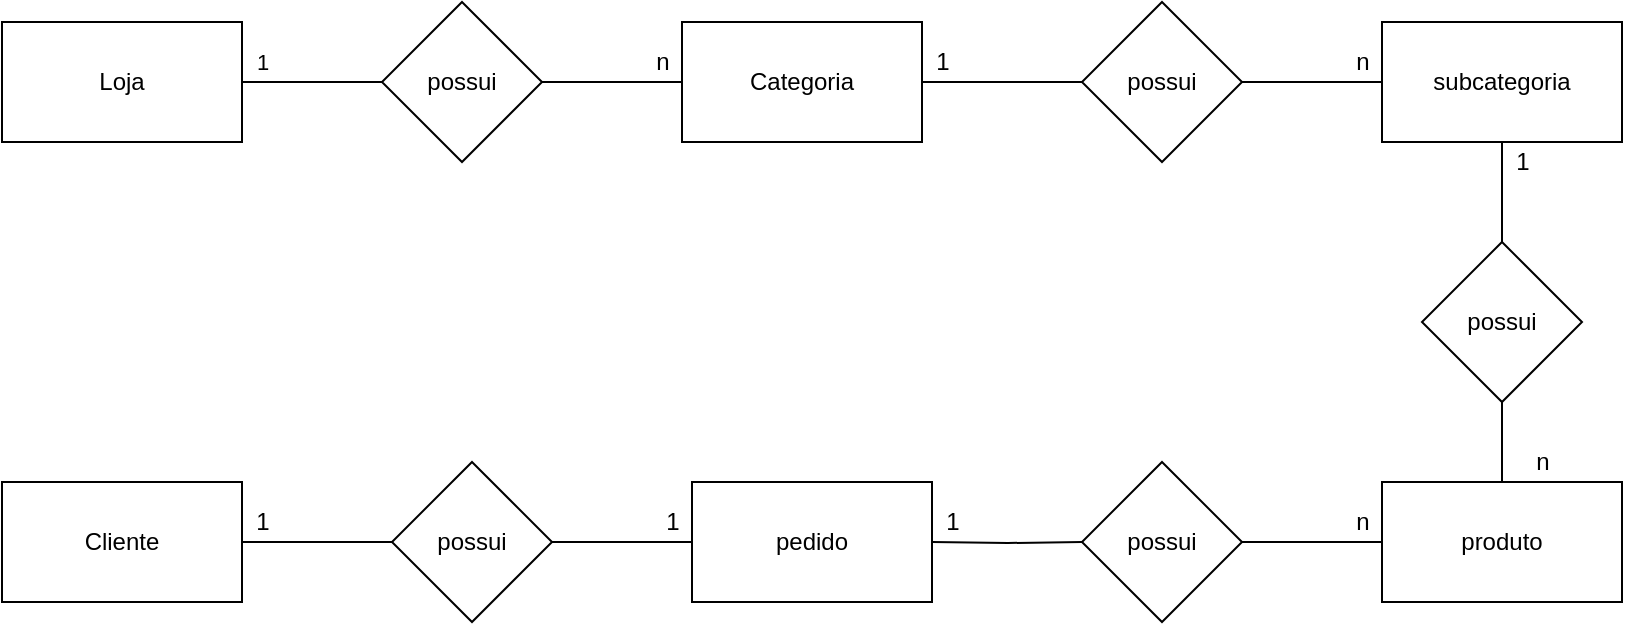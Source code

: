 <mxfile version="14.9.3" type="device"><diagram id="8yGDxLe8meVhtdLukGLc" name="Page-1"><mxGraphModel dx="1865" dy="521" grid="1" gridSize="10" guides="1" tooltips="1" connect="1" arrows="1" fold="1" page="1" pageScale="1" pageWidth="827" pageHeight="1169" math="0" shadow="0"><root><mxCell id="0"/><mxCell id="1" parent="0"/><mxCell id="DLntSs4kQNvhZLx21LB5-1" value="Loja" style="rounded=0;whiteSpace=wrap;html=1;" vertex="1" parent="1"><mxGeometry x="-800" y="210" width="120" height="60" as="geometry"/></mxCell><mxCell id="DLntSs4kQNvhZLx21LB5-4" value="" style="edgeStyle=orthogonalEdgeStyle;rounded=0;orthogonalLoop=1;jettySize=auto;html=1;endArrow=none;endFill=0;" edge="1" parent="1" source="DLntSs4kQNvhZLx21LB5-2" target="DLntSs4kQNvhZLx21LB5-3"><mxGeometry relative="1" as="geometry"/></mxCell><mxCell id="DLntSs4kQNvhZLx21LB5-5" value="" style="edgeStyle=orthogonalEdgeStyle;rounded=0;orthogonalLoop=1;jettySize=auto;html=1;endArrow=none;endFill=0;" edge="1" parent="1" source="DLntSs4kQNvhZLx21LB5-2" target="DLntSs4kQNvhZLx21LB5-1"><mxGeometry relative="1" as="geometry"/></mxCell><mxCell id="DLntSs4kQNvhZLx21LB5-6" value="1" style="edgeLabel;html=1;align=center;verticalAlign=middle;resizable=0;points=[];" vertex="1" connectable="0" parent="DLntSs4kQNvhZLx21LB5-5"><mxGeometry x="0.723" y="-2" relative="1" as="geometry"><mxPoint y="-8" as="offset"/></mxGeometry></mxCell><mxCell id="DLntSs4kQNvhZLx21LB5-2" value="possui" style="rhombus;whiteSpace=wrap;html=1;" vertex="1" parent="1"><mxGeometry x="-610" y="200" width="80" height="80" as="geometry"/></mxCell><mxCell id="DLntSs4kQNvhZLx21LB5-3" value="Categoria" style="rounded=0;whiteSpace=wrap;html=1;" vertex="1" parent="1"><mxGeometry x="-460" y="210" width="120" height="60" as="geometry"/></mxCell><mxCell id="DLntSs4kQNvhZLx21LB5-7" value="n" style="text;html=1;align=center;verticalAlign=middle;resizable=0;points=[];autosize=1;strokeColor=none;" vertex="1" parent="1"><mxGeometry x="-480" y="220" width="20" height="20" as="geometry"/></mxCell><mxCell id="DLntSs4kQNvhZLx21LB5-8" value="" style="edgeStyle=orthogonalEdgeStyle;rounded=0;orthogonalLoop=1;jettySize=auto;html=1;endArrow=none;endFill=0;" edge="1" source="DLntSs4kQNvhZLx21LB5-9" target="DLntSs4kQNvhZLx21LB5-10" parent="1"><mxGeometry relative="1" as="geometry"/></mxCell><mxCell id="DLntSs4kQNvhZLx21LB5-12" value="" style="edgeStyle=orthogonalEdgeStyle;rounded=0;orthogonalLoop=1;jettySize=auto;html=1;endArrow=none;endFill=0;" edge="1" parent="1" source="DLntSs4kQNvhZLx21LB5-9" target="DLntSs4kQNvhZLx21LB5-3"><mxGeometry relative="1" as="geometry"/></mxCell><mxCell id="DLntSs4kQNvhZLx21LB5-9" value="possui" style="rhombus;whiteSpace=wrap;html=1;" vertex="1" parent="1"><mxGeometry x="-260" y="200" width="80" height="80" as="geometry"/></mxCell><mxCell id="DLntSs4kQNvhZLx21LB5-10" value="subcategoria" style="rounded=0;whiteSpace=wrap;html=1;" vertex="1" parent="1"><mxGeometry x="-110" y="210" width="120" height="60" as="geometry"/></mxCell><mxCell id="DLntSs4kQNvhZLx21LB5-11" value="n" style="text;html=1;align=center;verticalAlign=middle;resizable=0;points=[];autosize=1;strokeColor=none;" vertex="1" parent="1"><mxGeometry x="-130" y="220" width="20" height="20" as="geometry"/></mxCell><mxCell id="DLntSs4kQNvhZLx21LB5-13" value="1" style="text;html=1;align=center;verticalAlign=middle;resizable=0;points=[];autosize=1;strokeColor=none;" vertex="1" parent="1"><mxGeometry x="-340" y="220" width="20" height="20" as="geometry"/></mxCell><mxCell id="DLntSs4kQNvhZLx21LB5-19" value="" style="edgeStyle=orthogonalEdgeStyle;rounded=0;orthogonalLoop=1;jettySize=auto;html=1;endArrow=none;endFill=0;" edge="1" parent="1" source="DLntSs4kQNvhZLx21LB5-14" target="DLntSs4kQNvhZLx21LB5-16"><mxGeometry relative="1" as="geometry"/></mxCell><mxCell id="DLntSs4kQNvhZLx21LB5-14" value="Cliente" style="rounded=0;whiteSpace=wrap;html=1;" vertex="1" parent="1"><mxGeometry x="-800" y="440" width="120" height="60" as="geometry"/></mxCell><mxCell id="DLntSs4kQNvhZLx21LB5-15" value="" style="edgeStyle=orthogonalEdgeStyle;rounded=0;orthogonalLoop=1;jettySize=auto;html=1;endArrow=none;endFill=0;" edge="1" source="DLntSs4kQNvhZLx21LB5-16" target="DLntSs4kQNvhZLx21LB5-17" parent="1"><mxGeometry relative="1" as="geometry"/></mxCell><mxCell id="DLntSs4kQNvhZLx21LB5-16" value="possui" style="rhombus;whiteSpace=wrap;html=1;" vertex="1" parent="1"><mxGeometry x="-605" y="430" width="80" height="80" as="geometry"/></mxCell><mxCell id="DLntSs4kQNvhZLx21LB5-17" value="pedido" style="rounded=0;whiteSpace=wrap;html=1;" vertex="1" parent="1"><mxGeometry x="-455" y="440" width="120" height="60" as="geometry"/></mxCell><mxCell id="DLntSs4kQNvhZLx21LB5-18" value="1" style="text;html=1;align=center;verticalAlign=middle;resizable=0;points=[];autosize=1;strokeColor=none;" vertex="1" parent="1"><mxGeometry x="-475" y="450" width="20" height="20" as="geometry"/></mxCell><mxCell id="DLntSs4kQNvhZLx21LB5-20" value="1" style="text;html=1;align=center;verticalAlign=middle;resizable=0;points=[];autosize=1;strokeColor=none;" vertex="1" parent="1"><mxGeometry x="-680" y="450" width="20" height="20" as="geometry"/></mxCell><mxCell id="DLntSs4kQNvhZLx21LB5-21" value="" style="edgeStyle=orthogonalEdgeStyle;rounded=0;orthogonalLoop=1;jettySize=auto;html=1;endArrow=none;endFill=0;" edge="1" target="DLntSs4kQNvhZLx21LB5-23" parent="1"><mxGeometry relative="1" as="geometry"><mxPoint x="-335" y="470" as="sourcePoint"/></mxGeometry></mxCell><mxCell id="DLntSs4kQNvhZLx21LB5-22" value="" style="edgeStyle=orthogonalEdgeStyle;rounded=0;orthogonalLoop=1;jettySize=auto;html=1;endArrow=none;endFill=0;" edge="1" source="DLntSs4kQNvhZLx21LB5-23" target="DLntSs4kQNvhZLx21LB5-24" parent="1"><mxGeometry relative="1" as="geometry"/></mxCell><mxCell id="DLntSs4kQNvhZLx21LB5-23" value="possui" style="rhombus;whiteSpace=wrap;html=1;" vertex="1" parent="1"><mxGeometry x="-260" y="430" width="80" height="80" as="geometry"/></mxCell><mxCell id="DLntSs4kQNvhZLx21LB5-32" value="" style="edgeStyle=orthogonalEdgeStyle;rounded=0;orthogonalLoop=1;jettySize=auto;html=1;endArrow=none;endFill=0;" edge="1" parent="1" source="DLntSs4kQNvhZLx21LB5-24" target="DLntSs4kQNvhZLx21LB5-29"><mxGeometry relative="1" as="geometry"/></mxCell><mxCell id="DLntSs4kQNvhZLx21LB5-24" value="produto" style="rounded=0;whiteSpace=wrap;html=1;" vertex="1" parent="1"><mxGeometry x="-110" y="440" width="120" height="60" as="geometry"/></mxCell><mxCell id="DLntSs4kQNvhZLx21LB5-25" value="n" style="text;html=1;align=center;verticalAlign=middle;resizable=0;points=[];autosize=1;strokeColor=none;" vertex="1" parent="1"><mxGeometry x="-130" y="450" width="20" height="20" as="geometry"/></mxCell><mxCell id="DLntSs4kQNvhZLx21LB5-26" value="1" style="text;html=1;align=center;verticalAlign=middle;resizable=0;points=[];autosize=1;strokeColor=none;" vertex="1" parent="1"><mxGeometry x="-335" y="450" width="20" height="20" as="geometry"/></mxCell><mxCell id="DLntSs4kQNvhZLx21LB5-28" value="1" style="text;html=1;align=center;verticalAlign=middle;resizable=0;points=[];autosize=1;strokeColor=none;" vertex="1" parent="1"><mxGeometry x="-50" y="270" width="20" height="20" as="geometry"/></mxCell><mxCell id="DLntSs4kQNvhZLx21LB5-31" style="edgeStyle=orthogonalEdgeStyle;rounded=0;orthogonalLoop=1;jettySize=auto;html=1;endArrow=none;endFill=0;" edge="1" parent="1" source="DLntSs4kQNvhZLx21LB5-29" target="DLntSs4kQNvhZLx21LB5-10"><mxGeometry relative="1" as="geometry"/></mxCell><mxCell id="DLntSs4kQNvhZLx21LB5-29" value="possui" style="rhombus;whiteSpace=wrap;html=1;" vertex="1" parent="1"><mxGeometry x="-90" y="320" width="80" height="80" as="geometry"/></mxCell><mxCell id="DLntSs4kQNvhZLx21LB5-33" value="n" style="text;html=1;align=center;verticalAlign=middle;resizable=0;points=[];autosize=1;strokeColor=none;" vertex="1" parent="1"><mxGeometry x="-40" y="420" width="20" height="20" as="geometry"/></mxCell></root></mxGraphModel></diagram></mxfile>